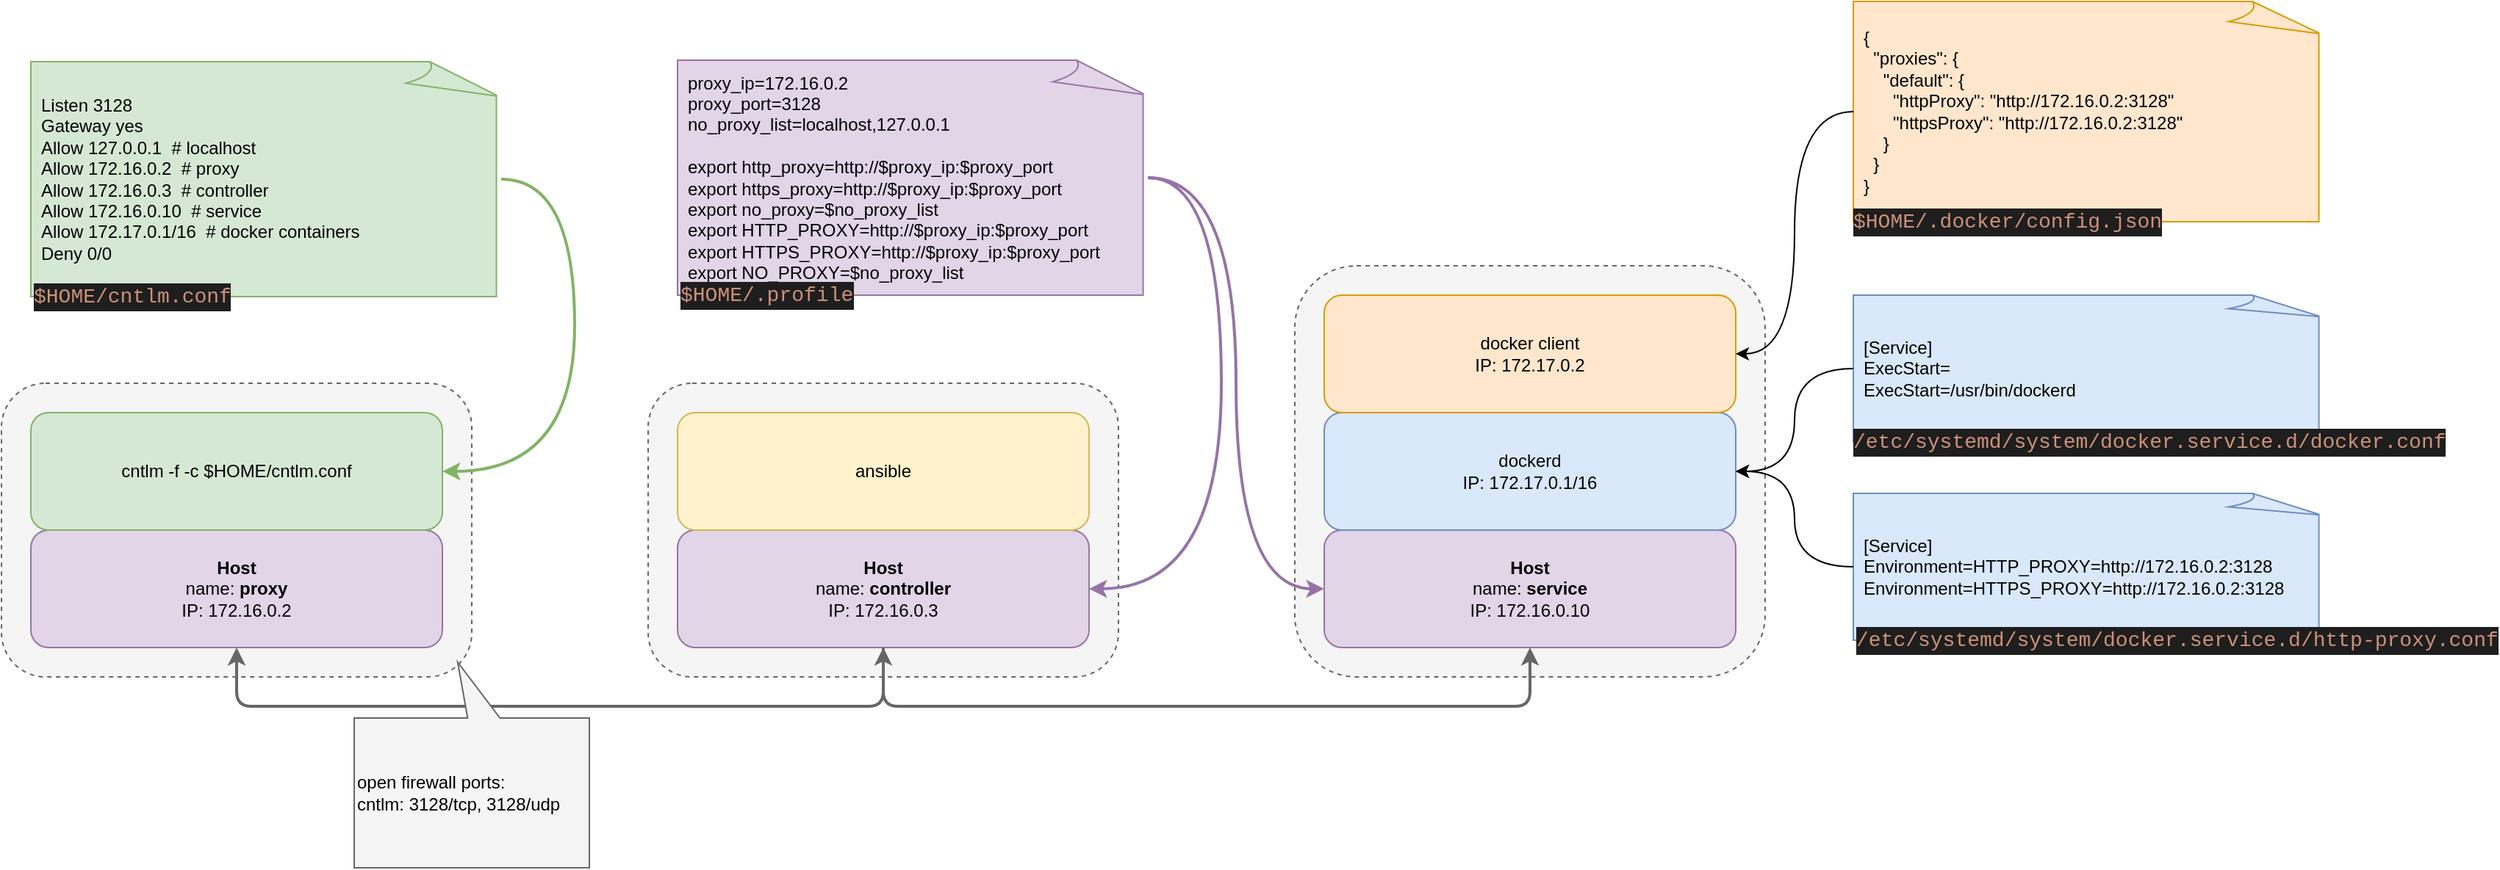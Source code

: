 <mxfile version="11.2.5" type="device" pages="1"><diagram id="mufjLeXsWKGWuBtsrtn7" name="Page-1"><mxGraphModel dx="1886" dy="808" grid="1" gridSize="10" guides="1" tooltips="1" connect="1" arrows="1" fold="1" page="0" pageScale="1" pageWidth="827" pageHeight="1169" math="0" shadow="0"><root><mxCell id="0"/><mxCell id="1" parent="0"/><mxCell id="Hmu1NijlD04fz7AzSIe_-5" value="nodes" parent="0"/><mxCell id="VEeZlTCw6x0XYQx7hDpJ-57" value="" style="rounded=1;whiteSpace=wrap;html=1;labelBackgroundColor=#ffffff;align=left;dashed=1;fillColor=#f5f5f5;strokeColor=#666666;fontColor=#333333;" parent="Hmu1NijlD04fz7AzSIe_-5" vertex="1"><mxGeometry x="-420" y="420" width="320" height="200" as="geometry"/></mxCell><mxCell id="_7w9z-zs7S1bSIEZtoII-1" value="" style="rounded=1;whiteSpace=wrap;html=1;labelBackgroundColor=#ffffff;align=left;dashed=1;fillColor=#f5f5f5;strokeColor=#666666;fontColor=#333333;" parent="Hmu1NijlD04fz7AzSIe_-5" vertex="1"><mxGeometry x="20" y="420" width="320" height="200" as="geometry"/></mxCell><mxCell id="VEeZlTCw6x0XYQx7hDpJ-64" value="" style="rounded=1;whiteSpace=wrap;html=1;labelBackgroundColor=#ffffff;align=left;dashed=1;fillColor=#f5f5f5;strokeColor=#666666;fontColor=#333333;" parent="Hmu1NijlD04fz7AzSIe_-5" vertex="1"><mxGeometry x="460" y="340" width="320" height="280" as="geometry"/></mxCell><mxCell id="Hmu1NijlD04fz7AzSIe_-6" value="hosts" parent="0"/><mxCell id="VEeZlTCw6x0XYQx7hDpJ-1" value="&lt;b&gt;Host&lt;/b&gt;&lt;br&gt;name: &lt;b&gt;proxy&lt;/b&gt;&lt;br&gt;IP: 172.16.0.2" style="rounded=1;whiteSpace=wrap;html=1;fillColor=#e1d5e7;strokeColor=#9673a6;" parent="Hmu1NijlD04fz7AzSIe_-6" vertex="1"><mxGeometry x="-400" y="520" width="280" height="80" as="geometry"/></mxCell><mxCell id="_7w9z-zs7S1bSIEZtoII-2" value="&lt;b&gt;Host&lt;/b&gt;&lt;br&gt;name: &lt;b&gt;controller&lt;/b&gt;&lt;br&gt;IP: 172.16.0.3" style="rounded=1;whiteSpace=wrap;html=1;fillColor=#e1d5e7;strokeColor=#9673a6;" parent="Hmu1NijlD04fz7AzSIe_-6" vertex="1"><mxGeometry x="40" y="520" width="280" height="80" as="geometry"/></mxCell><mxCell id="VEeZlTCw6x0XYQx7hDpJ-7" value="&lt;b&gt;Host&lt;/b&gt;&lt;br&gt;name: &lt;b&gt;service&lt;/b&gt;&lt;br&gt;IP: 172.16.0.10" style="rounded=1;whiteSpace=wrap;html=1;fillColor=#e1d5e7;strokeColor=#9673a6;" parent="Hmu1NijlD04fz7AzSIe_-6" vertex="1"><mxGeometry x="480" y="520" width="280" height="80" as="geometry"/></mxCell><mxCell id="Hmu1NijlD04fz7AzSIe_-7" value="services" parent="0"/><mxCell id="VEeZlTCw6x0XYQx7hDpJ-4" value="cntlm -f -c $HOME/cntlm.conf" style="rounded=1;whiteSpace=wrap;html=1;fillColor=#d5e8d4;strokeColor=#82b366;" parent="Hmu1NijlD04fz7AzSIe_-7" vertex="1"><mxGeometry x="-400" y="440" width="280" height="80" as="geometry"/></mxCell><mxCell id="_7w9z-zs7S1bSIEZtoII-3" value="ansible" style="rounded=1;whiteSpace=wrap;html=1;fillColor=#fff2cc;strokeColor=#d6b656;" parent="Hmu1NijlD04fz7AzSIe_-7" vertex="1"><mxGeometry x="40" y="440" width="280" height="80" as="geometry"/></mxCell><mxCell id="VEeZlTCw6x0XYQx7hDpJ-8" value="dockerd&lt;br&gt;IP: 172.17.0.1/16" style="rounded=1;whiteSpace=wrap;html=1;fillColor=#dae8fc;strokeColor=#6c8ebf;" parent="Hmu1NijlD04fz7AzSIe_-7" vertex="1"><mxGeometry x="480" y="440" width="280" height="80" as="geometry"/></mxCell><mxCell id="VEeZlTCw6x0XYQx7hDpJ-9" value="docker client&lt;br&gt;IP: 172.17.0.2" style="rounded=1;whiteSpace=wrap;html=1;fillColor=#ffe6cc;strokeColor=#d79b00;" parent="Hmu1NijlD04fz7AzSIe_-7" vertex="1"><mxGeometry x="480" y="360" width="280" height="80" as="geometry"/></mxCell><mxCell id="Hmu1NijlD04fz7AzSIe_-10" value="network" parent="0"/><mxCell id="VEeZlTCw6x0XYQx7hDpJ-10" value="" style="endArrow=classic;html=1;entryX=0.5;entryY=1;entryDx=0;entryDy=0;fillColor=#f5f5f5;strokeColor=#666666;strokeWidth=2;" parent="Hmu1NijlD04fz7AzSIe_-10" target="VEeZlTCw6x0XYQx7hDpJ-1" edge="1"><mxGeometry width="50" height="50" relative="1" as="geometry"><mxPoint x="180" y="600" as="sourcePoint"/><mxPoint x="-190" y="620" as="targetPoint"/><Array as="points"><mxPoint x="180" y="640"/><mxPoint x="-260" y="640"/></Array></mxGeometry></mxCell><mxCell id="_7w9z-zs7S1bSIEZtoII-13" value="" style="endArrow=classic;html=1;entryX=0.5;entryY=1;entryDx=0;entryDy=0;exitX=0.5;exitY=1;exitDx=0;exitDy=0;fillColor=#f5f5f5;strokeColor=#666666;strokeWidth=2;startArrow=classic;startFill=1;" parent="Hmu1NijlD04fz7AzSIe_-10" source="VEeZlTCw6x0XYQx7hDpJ-7" target="_7w9z-zs7S1bSIEZtoII-2" edge="1"><mxGeometry width="50" height="50" relative="1" as="geometry"><mxPoint x="490" y="570" as="sourcePoint"/><mxPoint x="330" y="570" as="targetPoint"/><Array as="points"><mxPoint x="620" y="640"/><mxPoint x="180" y="640"/></Array></mxGeometry></mxCell><mxCell id="Hmu1NijlD04fz7AzSIe_-8" value="files" parent="0"/><mxCell id="VEeZlTCw6x0XYQx7hDpJ-56" value="" style="group" parent="Hmu1NijlD04fz7AzSIe_-8" vertex="1" connectable="0"><mxGeometry x="-400" y="201" width="320" height="170" as="geometry"/></mxCell><mxCell id="VEeZlTCw6x0XYQx7hDpJ-39" value="Listen 3128&lt;br&gt;Gateway yes&lt;br&gt;Allow 127.0.0.1&amp;nbsp; # localhost&lt;br&gt;Allow 172.16.0.2&amp;nbsp; # proxy&lt;br&gt;Allow 172.16.0.3&amp;nbsp; # controller&lt;br&gt;Allow 172.16.0.10&amp;nbsp; # service&lt;br&gt;Allow 172.17.0.1/16&amp;nbsp; # docker containers&lt;br&gt;Deny 0/0" style="whiteSpace=wrap;html=1;shape=mxgraph.basic.document;align=left;spacingLeft=5;fillColor=#d5e8d4;strokeColor=#82b366;" parent="VEeZlTCw6x0XYQx7hDpJ-56" vertex="1"><mxGeometry width="320" height="160" as="geometry"/></mxCell><mxCell id="VEeZlTCw6x0XYQx7hDpJ-40" value="&lt;div style=&quot;background-color: rgb(30 , 30 , 30) ; font-family: &amp;#34;consolas&amp;#34; , &amp;#34;courier new&amp;#34; , monospace ; font-size: 14px ; line-height: 19px ; white-space: pre&quot;&gt;&lt;font color=&quot;#ce9178&quot;&gt;$HOME/cntlm.conf&lt;/font&gt;&lt;/div&gt;" style="text;html=1;strokeColor=none;fillColor=none;align=left;verticalAlign=middle;whiteSpace=wrap;rounded=0;spacing=2;labelBorderColor=none;" parent="VEeZlTCw6x0XYQx7hDpJ-56" vertex="1"><mxGeometry y="150" width="40" height="20" as="geometry"/></mxCell><mxCell id="_7w9z-zs7S1bSIEZtoII-6" value="" style="group" parent="Hmu1NijlD04fz7AzSIe_-8" vertex="1" connectable="0"><mxGeometry x="40" y="200" width="320" height="170" as="geometry"/></mxCell><mxCell id="_7w9z-zs7S1bSIEZtoII-7" value="proxy_ip=172.16.0.2&lt;br&gt;proxy_port=3128&lt;br&gt;no_proxy_list=localhost,127.0.0.1&lt;br&gt;&lt;br&gt;export http_proxy=http://$proxy_ip:$proxy_port&lt;br&gt;export&amp;nbsp;https_proxy=http://$proxy_ip:$proxy_port&lt;br&gt;export&amp;nbsp;no_proxy=$no_proxy_list&lt;br&gt;export&amp;nbsp;HTTP_PROXY=http://$proxy_ip:$proxy_port&lt;br&gt;export&amp;nbsp;HTTPS_PROXY=http://$proxy_ip:$proxy_port&lt;br&gt;export&amp;nbsp;NO_PROXY=$no_proxy_list" style="whiteSpace=wrap;html=1;shape=mxgraph.basic.document;align=left;spacingLeft=5;fillColor=#e1d5e7;strokeColor=#9673a6;" parent="_7w9z-zs7S1bSIEZtoII-6" vertex="1"><mxGeometry width="320" height="160" as="geometry"/></mxCell><mxCell id="_7w9z-zs7S1bSIEZtoII-8" value="&lt;div style=&quot;background-color: rgb(30 , 30 , 30) ; font-family: &amp;#34;consolas&amp;#34; , &amp;#34;courier new&amp;#34; , monospace ; font-size: 14px ; line-height: 19px ; white-space: pre&quot;&gt;&lt;font color=&quot;#ce9178&quot;&gt;$HOME/.profile&lt;/font&gt;&lt;/div&gt;" style="text;html=1;strokeColor=none;fillColor=none;align=left;verticalAlign=middle;whiteSpace=wrap;rounded=0;spacing=2;labelBorderColor=none;" parent="_7w9z-zs7S1bSIEZtoII-6" vertex="1"><mxGeometry y="150" width="40" height="20" as="geometry"/></mxCell><mxCell id="_7w9z-zs7S1bSIEZtoII-12" value="&lt;span style=&quot;color: rgb(0 , 0 , 0) ; white-space: normal&quot;&gt;open firewall ports:&lt;/span&gt;&lt;br style=&quot;color: rgb(0 , 0 , 0) ; white-space: normal&quot;&gt;&lt;span style=&quot;color: rgb(0 , 0 , 0) ; white-space: normal&quot;&gt;cntlm: 3128/tcp, 3128/udp&lt;/span&gt;" style="shape=callout;whiteSpace=wrap;html=1;perimeter=calloutPerimeter;labelBackgroundColor=none;align=left;fillColor=#f5f5f5;strokeColor=#666666;flipH=1;flipV=1;position2=0.56;base=22;size=38;position=0.38;fontColor=#333333;" parent="Hmu1NijlD04fz7AzSIe_-8" vertex="1"><mxGeometry x="-180" y="610" width="160" height="140" as="geometry"/></mxCell><mxCell id="VEeZlTCw6x0XYQx7hDpJ-51" value="" style="group" parent="Hmu1NijlD04fz7AzSIe_-8" vertex="1" connectable="0"><mxGeometry x="840" y="495" width="320" height="110" as="geometry"/></mxCell><mxCell id="VEeZlTCw6x0XYQx7hDpJ-13" value="[Service]&lt;br&gt;Environment=HTTP_PROXY=http://172.16.0.2:3128&lt;br&gt;Environment=HTTPS_PROXY=http://172.16.0.2:3128" style="whiteSpace=wrap;html=1;shape=mxgraph.basic.document;align=left;spacingLeft=5;fillColor=#dae8fc;strokeColor=#6c8ebf;" parent="VEeZlTCw6x0XYQx7hDpJ-51" vertex="1"><mxGeometry width="320" height="100" as="geometry"/></mxCell><mxCell id="VEeZlTCw6x0XYQx7hDpJ-15" value="&lt;div style=&quot;color: rgb(212 , 212 , 212) ; background-color: rgb(30 , 30 , 30) ; font-family: &amp;quot;consolas&amp;quot; , &amp;quot;courier new&amp;quot; , monospace ; font-size: 14px ; line-height: 19px ; white-space: pre&quot;&gt;&lt;span style=&quot;color: #ce9178&quot;&gt;/etc/systemd/system/docker.service.d/http-proxy.conf&lt;/span&gt;&lt;/div&gt;" style="text;html=1;strokeColor=none;fillColor=none;align=left;verticalAlign=middle;whiteSpace=wrap;rounded=0;spacing=2;labelBorderColor=none;" parent="VEeZlTCw6x0XYQx7hDpJ-51" vertex="1"><mxGeometry y="90" width="40" height="20" as="geometry"/></mxCell><mxCell id="VEeZlTCw6x0XYQx7hDpJ-52" value="" style="group" parent="Hmu1NijlD04fz7AzSIe_-8" vertex="1" connectable="0"><mxGeometry x="840" y="360" width="320" height="110" as="geometry"/></mxCell><mxCell id="VEeZlTCw6x0XYQx7hDpJ-12" value="[Service]&lt;br&gt;ExecStart=&lt;br&gt;ExecStart=/usr/bin/dockerd" style="whiteSpace=wrap;html=1;shape=mxgraph.basic.document;align=left;spacingLeft=5;fillColor=#dae8fc;strokeColor=#6c8ebf;" parent="VEeZlTCw6x0XYQx7hDpJ-52" vertex="1"><mxGeometry width="320" height="100" as="geometry"/></mxCell><mxCell id="VEeZlTCw6x0XYQx7hDpJ-24" value="" style="edgeStyle=orthogonalEdgeStyle;rounded=0;orthogonalLoop=1;jettySize=auto;html=1;" parent="VEeZlTCw6x0XYQx7hDpJ-52" source="VEeZlTCw6x0XYQx7hDpJ-14" edge="1"><mxGeometry relative="1" as="geometry"><mxPoint x="120" y="100" as="targetPoint"/></mxGeometry></mxCell><mxCell id="VEeZlTCw6x0XYQx7hDpJ-14" value="&lt;div style=&quot;color: rgb(212 , 212 , 212) ; background-color: rgb(30 , 30 , 30) ; font-family: &amp;#34;consolas&amp;#34; , &amp;#34;courier new&amp;#34; , monospace ; font-size: 14px ; line-height: 19px ; white-space: pre&quot;&gt;&lt;span style=&quot;color: #ce9178&quot;&gt;/etc/systemd/system/docker.service.d/docker.conf&lt;/span&gt;&lt;/div&gt;" style="text;html=1;strokeColor=none;fillColor=none;align=left;verticalAlign=middle;whiteSpace=wrap;rounded=0;spacing=0;" parent="VEeZlTCw6x0XYQx7hDpJ-52" vertex="1"><mxGeometry y="90" width="40" height="20" as="geometry"/></mxCell><mxCell id="VEeZlTCw6x0XYQx7hDpJ-53" value="" style="group" parent="Hmu1NijlD04fz7AzSIe_-8" vertex="1" connectable="0"><mxGeometry x="840" y="160" width="320" height="160" as="geometry"/></mxCell><mxCell id="VEeZlTCw6x0XYQx7hDpJ-19" value="{&lt;br&gt;&amp;nbsp; &quot;proxies&quot;: {&lt;br&gt;&amp;nbsp; &amp;nbsp; &quot;default&quot;: {&lt;br&gt;&amp;nbsp; &amp;nbsp; &amp;nbsp; &quot;httpProxy&quot;: &quot;http://172.16.0.2:3128&quot;&lt;br&gt;&amp;nbsp; &amp;nbsp; &amp;nbsp; &quot;httpsProxy&quot;: &quot;http://172.16.0.2:3128&quot;&lt;br&gt;&amp;nbsp; &amp;nbsp; }&lt;br&gt;&amp;nbsp; }&lt;br&gt;}" style="whiteSpace=wrap;html=1;shape=mxgraph.basic.document;align=left;spacingLeft=5;fillColor=#ffe6cc;strokeColor=#d79b00;" parent="VEeZlTCw6x0XYQx7hDpJ-53" vertex="1"><mxGeometry width="320" height="150" as="geometry"/></mxCell><mxCell id="VEeZlTCw6x0XYQx7hDpJ-20" value="&lt;div style=&quot;background-color: rgb(30 , 30 , 30) ; font-family: &amp;#34;consolas&amp;#34; , &amp;#34;courier new&amp;#34; , monospace ; font-size: 14px ; line-height: 19px ; white-space: pre&quot;&gt;&lt;font color=&quot;#ce9178&quot;&gt;$HOME/.docker/config.json&lt;/font&gt;&lt;/div&gt;" style="text;html=1;strokeColor=none;fillColor=none;align=left;verticalAlign=middle;whiteSpace=wrap;rounded=0;spacing=0;" parent="VEeZlTCw6x0XYQx7hDpJ-53" vertex="1"><mxGeometry y="140" width="38.788" height="20" as="geometry"/></mxCell><mxCell id="VEeZlTCw6x0XYQx7hDpJ-46" value="" style="endArrow=classic;html=1;entryX=1;entryY=0.5;entryDx=0;entryDy=0;exitX=1;exitY=0.5;exitDx=0;exitDy=0;exitPerimeter=0;edgeStyle=orthogonalEdgeStyle;curved=1;fillColor=#d5e8d4;strokeColor=#82b366;strokeWidth=2;" parent="Hmu1NijlD04fz7AzSIe_-8" source="VEeZlTCw6x0XYQx7hDpJ-39" target="VEeZlTCw6x0XYQx7hDpJ-4" edge="1"><mxGeometry width="50" height="50" relative="1" as="geometry"><mxPoint x="-360" y="840" as="sourcePoint"/><mxPoint x="-310" y="790" as="targetPoint"/><Array as="points"><mxPoint x="-30" y="281"/><mxPoint x="-30" y="480"/></Array></mxGeometry></mxCell><mxCell id="_7w9z-zs7S1bSIEZtoII-5" value="" style="endArrow=classic;html=1;entryX=1;entryY=0.5;entryDx=0;entryDy=0;edgeStyle=orthogonalEdgeStyle;curved=1;exitX=1;exitY=0.5;exitDx=0;exitDy=0;exitPerimeter=0;fillColor=#e1d5e7;strokeColor=#9673a6;strokeWidth=2;" parent="Hmu1NijlD04fz7AzSIe_-8" source="_7w9z-zs7S1bSIEZtoII-7" target="_7w9z-zs7S1bSIEZtoII-2" edge="1"><mxGeometry width="50" height="50" relative="1" as="geometry"><mxPoint x="-800" y="840" as="sourcePoint"/><mxPoint x="-750" y="790" as="targetPoint"/><Array as="points"><mxPoint x="410" y="280"/><mxPoint x="410" y="560"/></Array></mxGeometry></mxCell><mxCell id="W5Bf8HW4sX3vFSMcSTVR-1" value="" style="endArrow=classic;html=1;entryX=0;entryY=0.5;entryDx=0;entryDy=0;edgeStyle=orthogonalEdgeStyle;curved=1;exitX=1;exitY=0.5;exitDx=0;exitDy=0;exitPerimeter=0;fillColor=#e1d5e7;strokeColor=#9673a6;strokeWidth=2;" parent="Hmu1NijlD04fz7AzSIe_-8" source="_7w9z-zs7S1bSIEZtoII-7" target="VEeZlTCw6x0XYQx7hDpJ-7" edge="1"><mxGeometry width="50" height="50" relative="1" as="geometry"><mxPoint x="370" y="290" as="sourcePoint"/><mxPoint x="330" y="570" as="targetPoint"/></mxGeometry></mxCell><mxCell id="VEeZlTCw6x0XYQx7hDpJ-33" value="" style="endArrow=classic;html=1;entryX=1;entryY=0.5;entryDx=0;entryDy=0;exitX=0;exitY=0.5;exitDx=0;exitDy=0;exitPerimeter=0;edgeStyle=orthogonalEdgeStyle;curved=1;" parent="Hmu1NijlD04fz7AzSIe_-8" source="VEeZlTCw6x0XYQx7hDpJ-12" target="VEeZlTCw6x0XYQx7hDpJ-8" edge="1"><mxGeometry width="50" height="50" relative="1" as="geometry"><mxPoint x="850" y="445" as="sourcePoint"/><mxPoint x="770" y="490" as="targetPoint"/></mxGeometry></mxCell><mxCell id="VEeZlTCw6x0XYQx7hDpJ-32" value="" style="endArrow=classic;html=1;entryX=1;entryY=0.5;entryDx=0;entryDy=0;exitX=0;exitY=0.5;exitDx=0;exitDy=0;exitPerimeter=0;edgeStyle=orthogonalEdgeStyle;curved=1;" parent="Hmu1NijlD04fz7AzSIe_-8" source="VEeZlTCw6x0XYQx7hDpJ-13" target="VEeZlTCw6x0XYQx7hDpJ-8" edge="1"><mxGeometry width="50" height="50" relative="1" as="geometry"><mxPoint x="680" y="690" as="sourcePoint"/><mxPoint x="730" y="640" as="targetPoint"/></mxGeometry></mxCell><mxCell id="VEeZlTCw6x0XYQx7hDpJ-35" value="" style="endArrow=classic;html=1;exitX=0;exitY=0.5;exitDx=0;exitDy=0;exitPerimeter=0;entryX=1;entryY=0.5;entryDx=0;entryDy=0;edgeStyle=orthogonalEdgeStyle;curved=1;" parent="Hmu1NijlD04fz7AzSIe_-8" source="VEeZlTCw6x0XYQx7hDpJ-19" target="VEeZlTCw6x0XYQx7hDpJ-9" edge="1"><mxGeometry width="50" height="50" relative="1" as="geometry"><mxPoint x="780" y="130" as="sourcePoint"/><mxPoint x="830" y="80" as="targetPoint"/></mxGeometry></mxCell></root></mxGraphModel></diagram></mxfile>